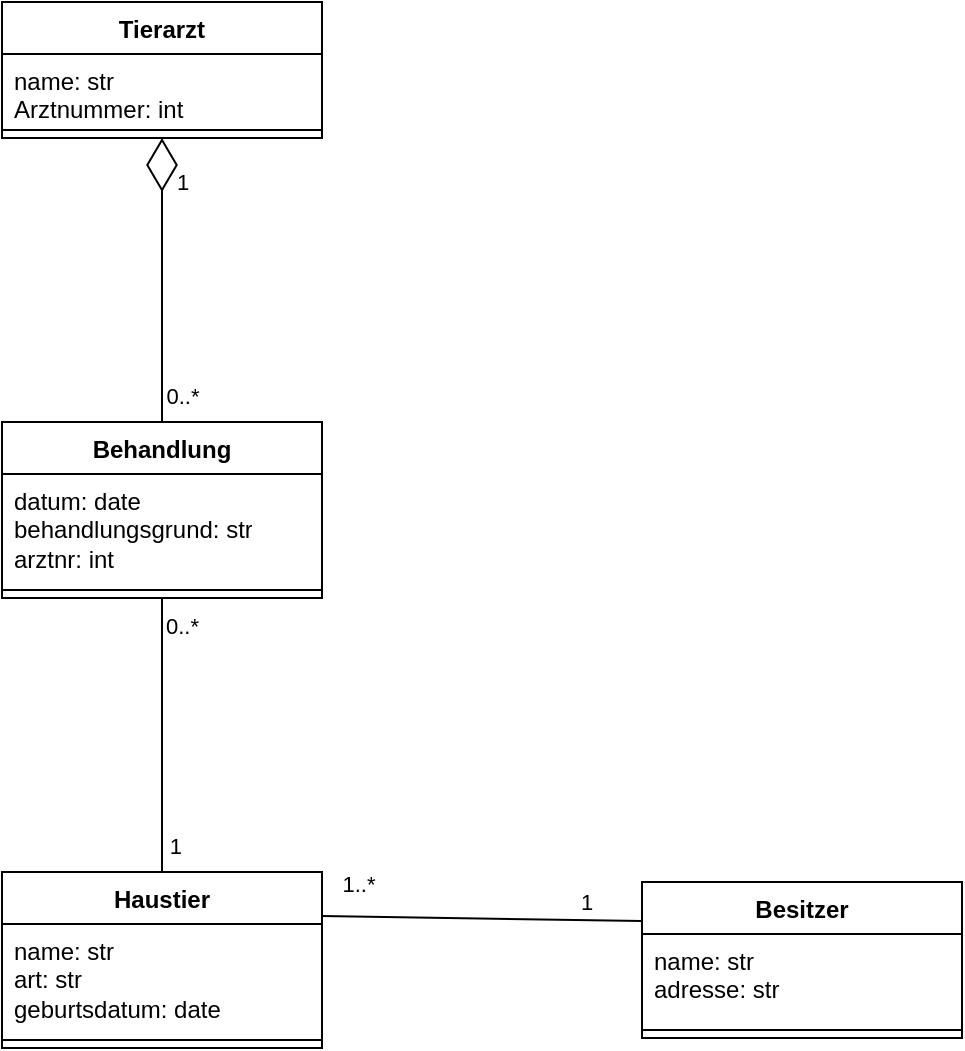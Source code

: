<mxfile version="28.0.7">
  <diagram name="Seite-1" id="L4bUxuAsf7dDMZDWto3_">
    <mxGraphModel dx="1182" dy="637" grid="1" gridSize="10" guides="1" tooltips="1" connect="1" arrows="1" fold="1" page="1" pageScale="1" pageWidth="827" pageHeight="1169" math="0" shadow="0">
      <root>
        <mxCell id="0" />
        <mxCell id="1" parent="0" />
        <mxCell id="CSwYrCQT545lNML9Npzg-42" value="Tierarzt" style="swimlane;fontStyle=1;align=center;verticalAlign=top;childLayout=stackLayout;horizontal=1;startSize=26;horizontalStack=0;resizeParent=1;resizeParentMax=0;resizeLast=0;collapsible=1;marginBottom=0;whiteSpace=wrap;html=1;" vertex="1" parent="1">
          <mxGeometry x="290" y="200" width="160" height="68" as="geometry">
            <mxRectangle x="290" y="200" width="80" height="30" as="alternateBounds" />
          </mxGeometry>
        </mxCell>
        <mxCell id="CSwYrCQT545lNML9Npzg-43" value="name: str&lt;div&gt;Arztnummer: int&lt;/div&gt;" style="text;strokeColor=none;fillColor=none;align=left;verticalAlign=top;spacingLeft=4;spacingRight=4;overflow=hidden;rotatable=0;points=[[0,0.5],[1,0.5]];portConstraint=eastwest;whiteSpace=wrap;html=1;" vertex="1" parent="CSwYrCQT545lNML9Npzg-42">
          <mxGeometry y="26" width="160" height="34" as="geometry" />
        </mxCell>
        <mxCell id="CSwYrCQT545lNML9Npzg-44" value="" style="line;strokeWidth=1;fillColor=none;align=left;verticalAlign=middle;spacingTop=-1;spacingLeft=3;spacingRight=3;rotatable=0;labelPosition=right;points=[];portConstraint=eastwest;strokeColor=inherit;" vertex="1" parent="CSwYrCQT545lNML9Npzg-42">
          <mxGeometry y="60" width="160" height="8" as="geometry" />
        </mxCell>
        <mxCell id="CSwYrCQT545lNML9Npzg-46" value="Behandlung" style="swimlane;fontStyle=1;align=center;verticalAlign=top;childLayout=stackLayout;horizontal=1;startSize=26;horizontalStack=0;resizeParent=1;resizeParentMax=0;resizeLast=0;collapsible=1;marginBottom=0;whiteSpace=wrap;html=1;" vertex="1" parent="1">
          <mxGeometry x="290" y="410" width="160" height="88" as="geometry" />
        </mxCell>
        <mxCell id="CSwYrCQT545lNML9Npzg-47" value="datum: date&lt;div&gt;behandlungsgrund: str&lt;/div&gt;&lt;div&gt;arztnr: int&lt;/div&gt;" style="text;strokeColor=none;fillColor=none;align=left;verticalAlign=top;spacingLeft=4;spacingRight=4;overflow=hidden;rotatable=0;points=[[0,0.5],[1,0.5]];portConstraint=eastwest;whiteSpace=wrap;html=1;" vertex="1" parent="CSwYrCQT545lNML9Npzg-46">
          <mxGeometry y="26" width="160" height="54" as="geometry" />
        </mxCell>
        <mxCell id="CSwYrCQT545lNML9Npzg-48" value="" style="line;strokeWidth=1;fillColor=none;align=left;verticalAlign=middle;spacingTop=-1;spacingLeft=3;spacingRight=3;rotatable=0;labelPosition=right;points=[];portConstraint=eastwest;strokeColor=inherit;" vertex="1" parent="CSwYrCQT545lNML9Npzg-46">
          <mxGeometry y="80" width="160" height="8" as="geometry" />
        </mxCell>
        <mxCell id="CSwYrCQT545lNML9Npzg-50" value="Haustier" style="swimlane;fontStyle=1;align=center;verticalAlign=top;childLayout=stackLayout;horizontal=1;startSize=26;horizontalStack=0;resizeParent=1;resizeParentMax=0;resizeLast=0;collapsible=1;marginBottom=0;whiteSpace=wrap;html=1;" vertex="1" parent="1">
          <mxGeometry x="290" y="635" width="160" height="88" as="geometry" />
        </mxCell>
        <mxCell id="CSwYrCQT545lNML9Npzg-51" value="name: str&lt;div&gt;art: str&lt;/div&gt;&lt;div&gt;geburtsdatum: date&lt;/div&gt;" style="text;strokeColor=none;fillColor=none;align=left;verticalAlign=top;spacingLeft=4;spacingRight=4;overflow=hidden;rotatable=0;points=[[0,0.5],[1,0.5]];portConstraint=eastwest;whiteSpace=wrap;html=1;" vertex="1" parent="CSwYrCQT545lNML9Npzg-50">
          <mxGeometry y="26" width="160" height="54" as="geometry" />
        </mxCell>
        <mxCell id="CSwYrCQT545lNML9Npzg-52" value="" style="line;strokeWidth=1;fillColor=none;align=left;verticalAlign=middle;spacingTop=-1;spacingLeft=3;spacingRight=3;rotatable=0;labelPosition=right;points=[];portConstraint=eastwest;strokeColor=inherit;" vertex="1" parent="CSwYrCQT545lNML9Npzg-50">
          <mxGeometry y="80" width="160" height="8" as="geometry" />
        </mxCell>
        <mxCell id="CSwYrCQT545lNML9Npzg-54" value="Besitzer" style="swimlane;fontStyle=1;align=center;verticalAlign=top;childLayout=stackLayout;horizontal=1;startSize=26;horizontalStack=0;resizeParent=1;resizeParentMax=0;resizeLast=0;collapsible=1;marginBottom=0;whiteSpace=wrap;html=1;" vertex="1" parent="1">
          <mxGeometry x="610" y="640" width="160" height="78" as="geometry" />
        </mxCell>
        <mxCell id="CSwYrCQT545lNML9Npzg-55" value="name: str&lt;div&gt;adresse: str&lt;/div&gt;" style="text;strokeColor=none;fillColor=none;align=left;verticalAlign=top;spacingLeft=4;spacingRight=4;overflow=hidden;rotatable=0;points=[[0,0.5],[1,0.5]];portConstraint=eastwest;whiteSpace=wrap;html=1;" vertex="1" parent="CSwYrCQT545lNML9Npzg-54">
          <mxGeometry y="26" width="160" height="44" as="geometry" />
        </mxCell>
        <mxCell id="CSwYrCQT545lNML9Npzg-56" value="" style="line;strokeWidth=1;fillColor=none;align=left;verticalAlign=middle;spacingTop=-1;spacingLeft=3;spacingRight=3;rotatable=0;labelPosition=right;points=[];portConstraint=eastwest;strokeColor=inherit;" vertex="1" parent="CSwYrCQT545lNML9Npzg-54">
          <mxGeometry y="70" width="160" height="8" as="geometry" />
        </mxCell>
        <mxCell id="CSwYrCQT545lNML9Npzg-64" value="" style="endArrow=none;endFill=0;endSize=24;html=1;rounded=0;exitX=1;exitY=0.25;exitDx=0;exitDy=0;entryX=0;entryY=0.25;entryDx=0;entryDy=0;" edge="1" parent="1" source="CSwYrCQT545lNML9Npzg-50" target="CSwYrCQT545lNML9Npzg-54">
          <mxGeometry width="160" relative="1" as="geometry">
            <mxPoint x="450" y="650" as="sourcePoint" />
            <mxPoint x="580" y="620" as="targetPoint" />
          </mxGeometry>
        </mxCell>
        <mxCell id="CSwYrCQT545lNML9Npzg-65" value="1..*" style="edgeLabel;html=1;align=center;verticalAlign=middle;resizable=0;points=[];" vertex="1" connectable="0" parent="CSwYrCQT545lNML9Npzg-64">
          <mxGeometry x="-0.775" y="-1" relative="1" as="geometry">
            <mxPoint y="-18" as="offset" />
          </mxGeometry>
        </mxCell>
        <mxCell id="CSwYrCQT545lNML9Npzg-66" value="1" style="edgeLabel;html=1;align=center;verticalAlign=middle;resizable=0;points=[];" vertex="1" connectable="0" parent="CSwYrCQT545lNML9Npzg-64">
          <mxGeometry x="0.647" y="1" relative="1" as="geometry">
            <mxPoint y="-8" as="offset" />
          </mxGeometry>
        </mxCell>
        <mxCell id="CSwYrCQT545lNML9Npzg-67" value="" style="endArrow=none;html=1;edgeStyle=orthogonalEdgeStyle;rounded=0;exitX=0.5;exitY=1;exitDx=0;exitDy=0;entryX=0.5;entryY=0;entryDx=0;entryDy=0;" edge="1" parent="1" source="CSwYrCQT545lNML9Npzg-46" target="CSwYrCQT545lNML9Npzg-50">
          <mxGeometry relative="1" as="geometry">
            <mxPoint x="380" y="550" as="sourcePoint" />
            <mxPoint x="540" y="550" as="targetPoint" />
          </mxGeometry>
        </mxCell>
        <mxCell id="CSwYrCQT545lNML9Npzg-68" value="0..*" style="edgeLabel;resizable=0;html=1;align=left;verticalAlign=bottom;" connectable="0" vertex="1" parent="CSwYrCQT545lNML9Npzg-67">
          <mxGeometry x="-1" relative="1" as="geometry">
            <mxPoint y="22" as="offset" />
          </mxGeometry>
        </mxCell>
        <mxCell id="CSwYrCQT545lNML9Npzg-69" value="1" style="edgeLabel;resizable=0;html=1;align=right;verticalAlign=bottom;" connectable="0" vertex="1" parent="CSwYrCQT545lNML9Npzg-67">
          <mxGeometry x="1" relative="1" as="geometry">
            <mxPoint x="10" y="-5" as="offset" />
          </mxGeometry>
        </mxCell>
        <mxCell id="CSwYrCQT545lNML9Npzg-70" value="" style="endArrow=diamondThin;endFill=0;endSize=24;html=1;rounded=0;exitX=0.5;exitY=0;exitDx=0;exitDy=0;entryX=0.5;entryY=1;entryDx=0;entryDy=0;" edge="1" parent="1" source="CSwYrCQT545lNML9Npzg-46" target="CSwYrCQT545lNML9Npzg-42">
          <mxGeometry width="160" relative="1" as="geometry">
            <mxPoint x="380" y="340" as="sourcePoint" />
            <mxPoint x="320" y="330" as="targetPoint" />
          </mxGeometry>
        </mxCell>
        <mxCell id="CSwYrCQT545lNML9Npzg-71" value="1" style="edgeLabel;html=1;align=center;verticalAlign=middle;resizable=0;points=[];" vertex="1" connectable="0" parent="CSwYrCQT545lNML9Npzg-70">
          <mxGeometry x="0.619" relative="1" as="geometry">
            <mxPoint x="10" y="-5" as="offset" />
          </mxGeometry>
        </mxCell>
        <mxCell id="CSwYrCQT545lNML9Npzg-72" value="0..*" style="edgeLabel;html=1;align=center;verticalAlign=middle;resizable=0;points=[];" vertex="1" connectable="0" parent="CSwYrCQT545lNML9Npzg-70">
          <mxGeometry x="-0.819" y="-1" relative="1" as="geometry">
            <mxPoint x="9" as="offset" />
          </mxGeometry>
        </mxCell>
      </root>
    </mxGraphModel>
  </diagram>
</mxfile>
